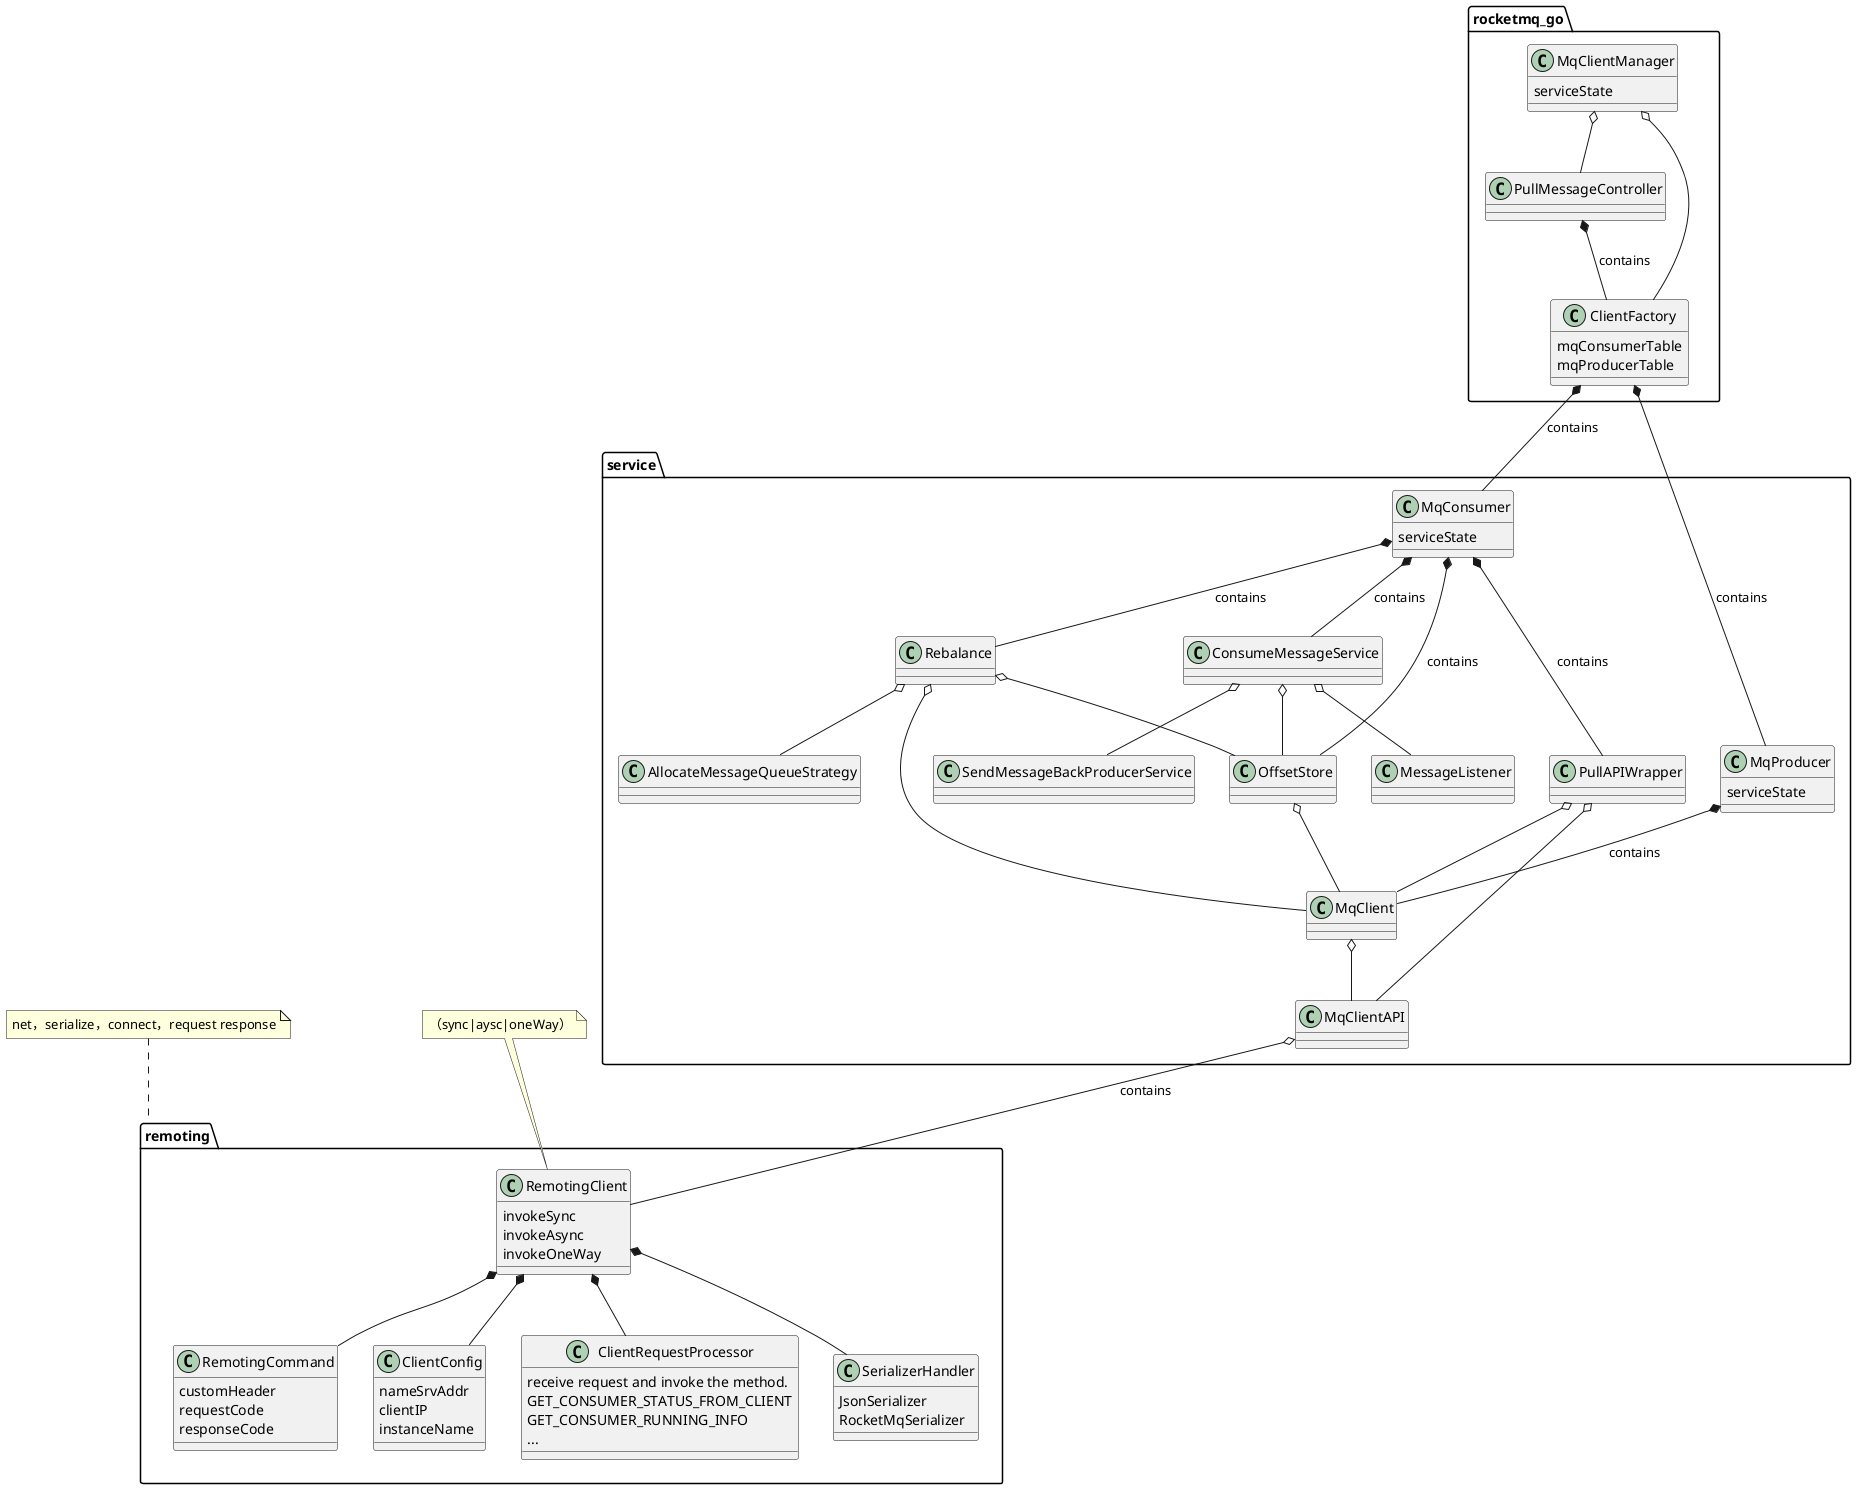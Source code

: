 @startuml


class rocketmq_go.MqClientManager{
serviceState
}
class rocketmq_go.PullMessageController{

}
class service.AllocateMessageQueueStrategy{
}
class rocketmq_go.ClientFactory{
mqConsumerTable
mqProducerTable
}
class service.MqConsumer{
serviceState
}
class service.MqProducer{
serviceState
 }
 class service.MqClient{

 }
 class service.MessageListener{
 }
  class remoting.RemotingClient{
   invokeSync
   invokeAsync
   invokeOneWay
  }
 class remoting.RemotingCommand{
  customHeader
  requestCode
  responseCode
 }
  class remoting.ClientConfig{
   nameSrvAddr
   clientIP
   instanceName
  }
  class remoting.ClientRequestProcessor{
     receive request and invoke the method.
     GET_CONSUMER_STATUS_FROM_CLIENT
     GET_CONSUMER_RUNNING_INFO
     ...
    }
    class remoting.SerializerHandler{
       JsonSerializer
       RocketMqSerializer
    }


namespace service{


rocketmq_go.PullMessageController *-- rocketmq_go.ClientFactory:contains
rocketmq_go.ClientFactory *-- MqProducer:contains
rocketmq_go.ClientFactory *-- MqConsumer:contains
MqProducer *-- service.MqClient :contains
MqConsumer *-- service.PullAPIWrapper : contains
MqConsumer *-- service.OffsetStore : contains
MqConsumer *-- service.Rebalance : contains
MqConsumer *-- service.ConsumeMessageService : contains

}

namespace service{
    MqClientAPI o-- remoting.RemotingClient:contains
    OffsetStore o-- MqClient
    PullAPIWrapper o-- MqClient
    MqClient o-- MqClientAPI
    PullAPIWrapper o-- MqClientAPI
    Rebalance o-- MqClient
    Rebalance o-- OffsetStore
    Rebalance o-- AllocateMessageQueueStrategy
    ConsumeMessageService o-- SendMessageBackProducerService
    ConsumeMessageService o-- OffsetStore
    ConsumeMessageService o-- MessageListener
}

namespace remoting {
  RemotingClient  *-- RemotingCommand
  RemotingClient *-- ClientConfig
    RemotingClient  *-- ClientRequestProcessor
    RemotingClient *-- SerializerHandler


}

namespace rocketmq_go{
    MqClientManager o-- PullMessageController
    MqClientManager o-- ClientFactory
}


note top of remoting.RemotingClient :（sync|aysc|oneWay）
note top of remoting :net，serialize，connect，request response

@enduml